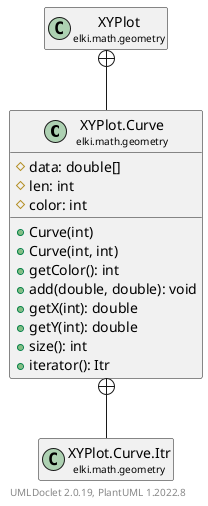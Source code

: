 @startuml
    remove .*\.(Instance|Par|Parameterizer|Factory)$
    set namespaceSeparator none
    hide empty fields
    hide empty methods

    class "<size:14>XYPlot.Curve\n<size:10>elki.math.geometry" as elki.math.geometry.XYPlot.Curve [[XYPlot.Curve.html]] {
        #data: double[]
        #len: int
        #color: int
        +Curve(int)
        +Curve(int, int)
        +getColor(): int
        +add(double, double): void
        +getX(int): double
        +getY(int): double
        +size(): int
        +iterator(): Itr
    }

    class "<size:14>XYPlot\n<size:10>elki.math.geometry" as elki.math.geometry.XYPlot [[XYPlot.html]]
    class "<size:14>XYPlot.Curve.Itr\n<size:10>elki.math.geometry" as elki.math.geometry.XYPlot.Curve.Itr [[XYPlot.Curve.Itr.html]]

    elki.math.geometry.XYPlot +-- elki.math.geometry.XYPlot.Curve
    elki.math.geometry.XYPlot.Curve +-- elki.math.geometry.XYPlot.Curve.Itr

    center footer UMLDoclet 2.0.19, PlantUML 1.2022.8
@enduml
